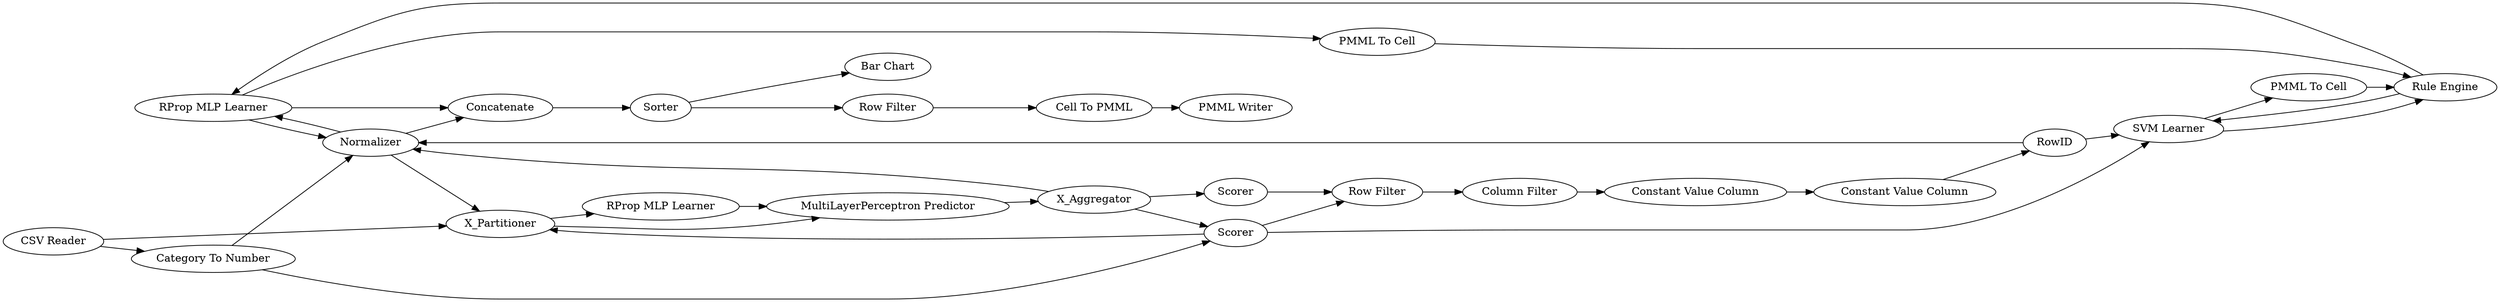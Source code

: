 digraph {
	53 -> 54
	40 -> 2
	34 -> 35
	28 -> 34
	7 -> 40
	39 -> 2
	58 -> 40
	293 -> 33
	7 -> 41
	293 -> 39
	63 -> 58
	41 -> 9
	9 -> 294
	31 -> 32
	35 -> 60
	39 -> 35
	35 -> 39
	63 -> 2
	290 -> 292
	33 -> 34
	32 -> 7
	33 -> 28
	34 -> 33
	35 -> 22
	40 -> 9
	22 -> 34
	52 -> 59
	40 -> 33
	54 -> 61
	39 -> 60
	7 -> 39
	58 -> 39
	52 -> 53
	294 -> 290
	2 -> 32
	292 -> 293
	60 -> 52
	2 -> 31
	292 [label="Constant Value Column"]
	7 [label=X_Aggregator]
	9 [label="Row Filter"]
	58 [label="Category To Number"]
	39 [label=Normalizer]
	290 [label="Constant Value Column"]
	41 [label=Scorer]
	31 [label="RProp MLP Learner"]
	54 [label="Cell To PMML"]
	59 [label="Bar Chart"]
	294 [label="Column Filter"]
	22 [label="PMML To Cell"]
	53 [label="Row Filter"]
	28 [label="PMML To Cell"]
	293 [label=RowID]
	61 [label="PMML Writer"]
	63 [label="CSV Reader"]
	60 [label=Concatenate]
	35 [label="RProp MLP Learner"]
	34 [label="Rule Engine"]
	40 [label=Scorer]
	52 [label=Sorter]
	33 [label="SVM Learner"]
	32 [label="MultiLayerPerceptron Predictor"]
	2 [label=X_Partitioner]
	rankdir=LR
}
